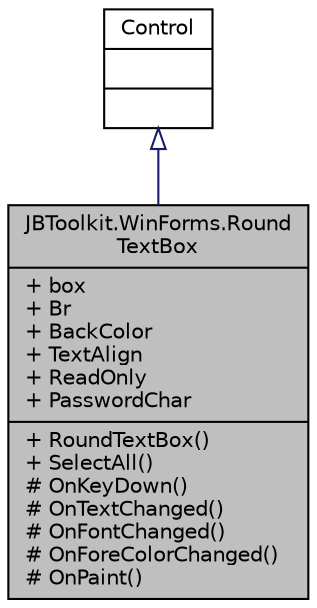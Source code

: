 digraph "JBToolkit.WinForms.RoundTextBox"
{
 // LATEX_PDF_SIZE
  edge [fontname="Helvetica",fontsize="10",labelfontname="Helvetica",labelfontsize="10"];
  node [fontname="Helvetica",fontsize="10",shape=record];
  Node1 [label="{JBToolkit.WinForms.Round\lTextBox\n|+ box\l+ Br\l+ BackColor\l+ TextAlign\l+ ReadOnly\l+ PasswordChar\l|+ RoundTextBox()\l+ SelectAll()\l# OnKeyDown()\l# OnTextChanged()\l# OnFontChanged()\l# OnForeColorChanged()\l# OnPaint()\l}",height=0.2,width=0.4,color="black", fillcolor="grey75", style="filled", fontcolor="black",tooltip="Nicer looking 'round' edge text box"];
  Node2 -> Node1 [dir="back",color="midnightblue",fontsize="10",style="solid",arrowtail="onormal",fontname="Helvetica"];
  Node2 [label="{Control\n||}",height=0.2,width=0.4,color="black", fillcolor="white", style="filled",URL="$d7/d49/class_control.html",tooltip=" "];
}
